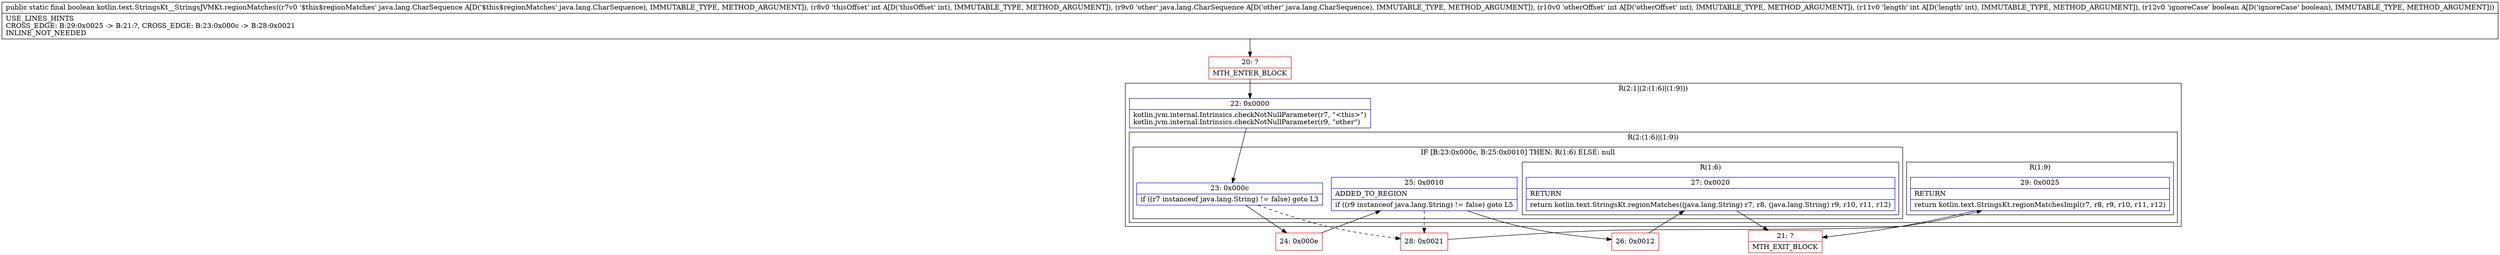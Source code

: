 digraph "CFG forkotlin.text.StringsKt__StringsJVMKt.regionMatches(Ljava\/lang\/CharSequence;ILjava\/lang\/CharSequence;IIZ)Z" {
subgraph cluster_Region_1046334443 {
label = "R(2:1|(2:(1:6)|(1:9)))";
node [shape=record,color=blue];
Node_22 [shape=record,label="{22\:\ 0x0000|kotlin.jvm.internal.Intrinsics.checkNotNullParameter(r7, \"\<this\>\")\lkotlin.jvm.internal.Intrinsics.checkNotNullParameter(r9, \"other\")\l}"];
subgraph cluster_Region_1310960118 {
label = "R(2:(1:6)|(1:9))";
node [shape=record,color=blue];
subgraph cluster_IfRegion_969985270 {
label = "IF [B:23:0x000c, B:25:0x0010] THEN: R(1:6) ELSE: null";
node [shape=record,color=blue];
Node_23 [shape=record,label="{23\:\ 0x000c|if ((r7 instanceof java.lang.String) != false) goto L3\l}"];
Node_25 [shape=record,label="{25\:\ 0x0010|ADDED_TO_REGION\l|if ((r9 instanceof java.lang.String) != false) goto L5\l}"];
subgraph cluster_Region_231277162 {
label = "R(1:6)";
node [shape=record,color=blue];
Node_27 [shape=record,label="{27\:\ 0x0020|RETURN\l|return kotlin.text.StringsKt.regionMatches((java.lang.String) r7, r8, (java.lang.String) r9, r10, r11, r12)\l}"];
}
}
subgraph cluster_Region_1562088107 {
label = "R(1:9)";
node [shape=record,color=blue];
Node_29 [shape=record,label="{29\:\ 0x0025|RETURN\l|return kotlin.text.StringsKt.regionMatchesImpl(r7, r8, r9, r10, r11, r12)\l}"];
}
}
}
Node_20 [shape=record,color=red,label="{20\:\ ?|MTH_ENTER_BLOCK\l}"];
Node_24 [shape=record,color=red,label="{24\:\ 0x000e}"];
Node_26 [shape=record,color=red,label="{26\:\ 0x0012}"];
Node_21 [shape=record,color=red,label="{21\:\ ?|MTH_EXIT_BLOCK\l}"];
Node_28 [shape=record,color=red,label="{28\:\ 0x0021}"];
MethodNode[shape=record,label="{public static final boolean kotlin.text.StringsKt__StringsJVMKt.regionMatches((r7v0 '$this$regionMatches' java.lang.CharSequence A[D('$this$regionMatches' java.lang.CharSequence), IMMUTABLE_TYPE, METHOD_ARGUMENT]), (r8v0 'thisOffset' int A[D('thisOffset' int), IMMUTABLE_TYPE, METHOD_ARGUMENT]), (r9v0 'other' java.lang.CharSequence A[D('other' java.lang.CharSequence), IMMUTABLE_TYPE, METHOD_ARGUMENT]), (r10v0 'otherOffset' int A[D('otherOffset' int), IMMUTABLE_TYPE, METHOD_ARGUMENT]), (r11v0 'length' int A[D('length' int), IMMUTABLE_TYPE, METHOD_ARGUMENT]), (r12v0 'ignoreCase' boolean A[D('ignoreCase' boolean), IMMUTABLE_TYPE, METHOD_ARGUMENT]))  | USE_LINES_HINTS\lCROSS_EDGE: B:29:0x0025 \-\> B:21:?, CROSS_EDGE: B:23:0x000c \-\> B:28:0x0021\lINLINE_NOT_NEEDED\l}"];
MethodNode -> Node_20;Node_22 -> Node_23;
Node_23 -> Node_24;
Node_23 -> Node_28[style=dashed];
Node_25 -> Node_26;
Node_25 -> Node_28[style=dashed];
Node_27 -> Node_21;
Node_29 -> Node_21;
Node_20 -> Node_22;
Node_24 -> Node_25;
Node_26 -> Node_27;
Node_28 -> Node_29;
}

